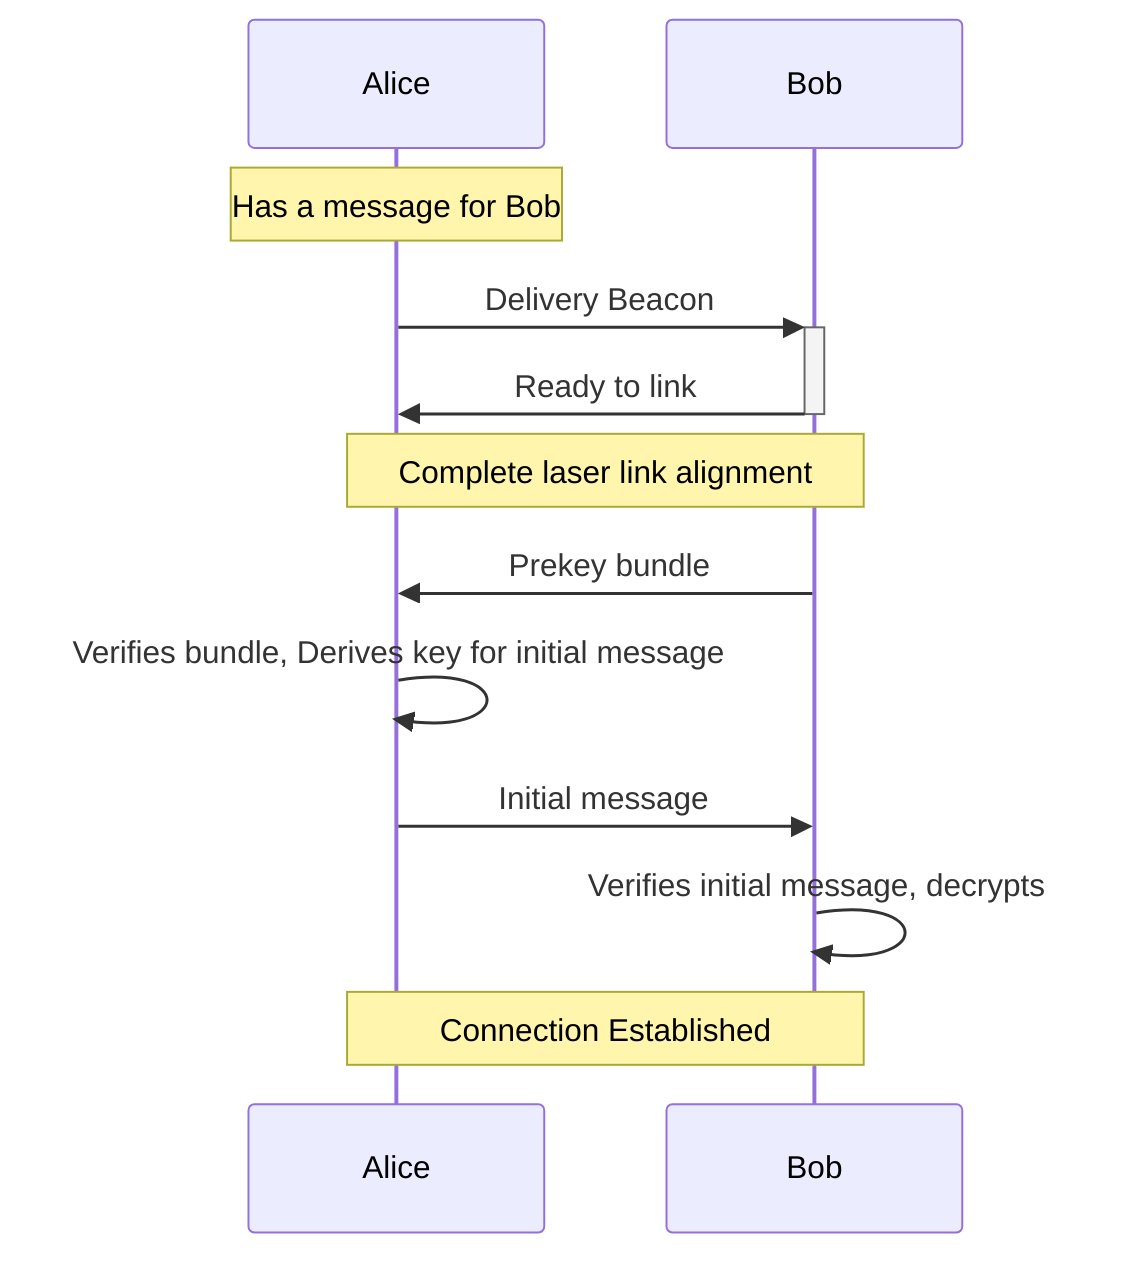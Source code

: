 sequenceDiagram
    %% Note: Bob acts as Bob and server
    participant A as Alice
    participant B as Bob
    Note over A: Has a message for Bob
    A->>+B: Delivery Beacon
    B->>-A: Ready to link
    Note over A,B: Complete laser link alignment
    B->>A: Prekey bundle
    A->>A: Verifies bundle, Derives key for initial message
    A->>B: Initial message
    B->>B: Verifies initial message, decrypts
    Note over A,B: Connection Established